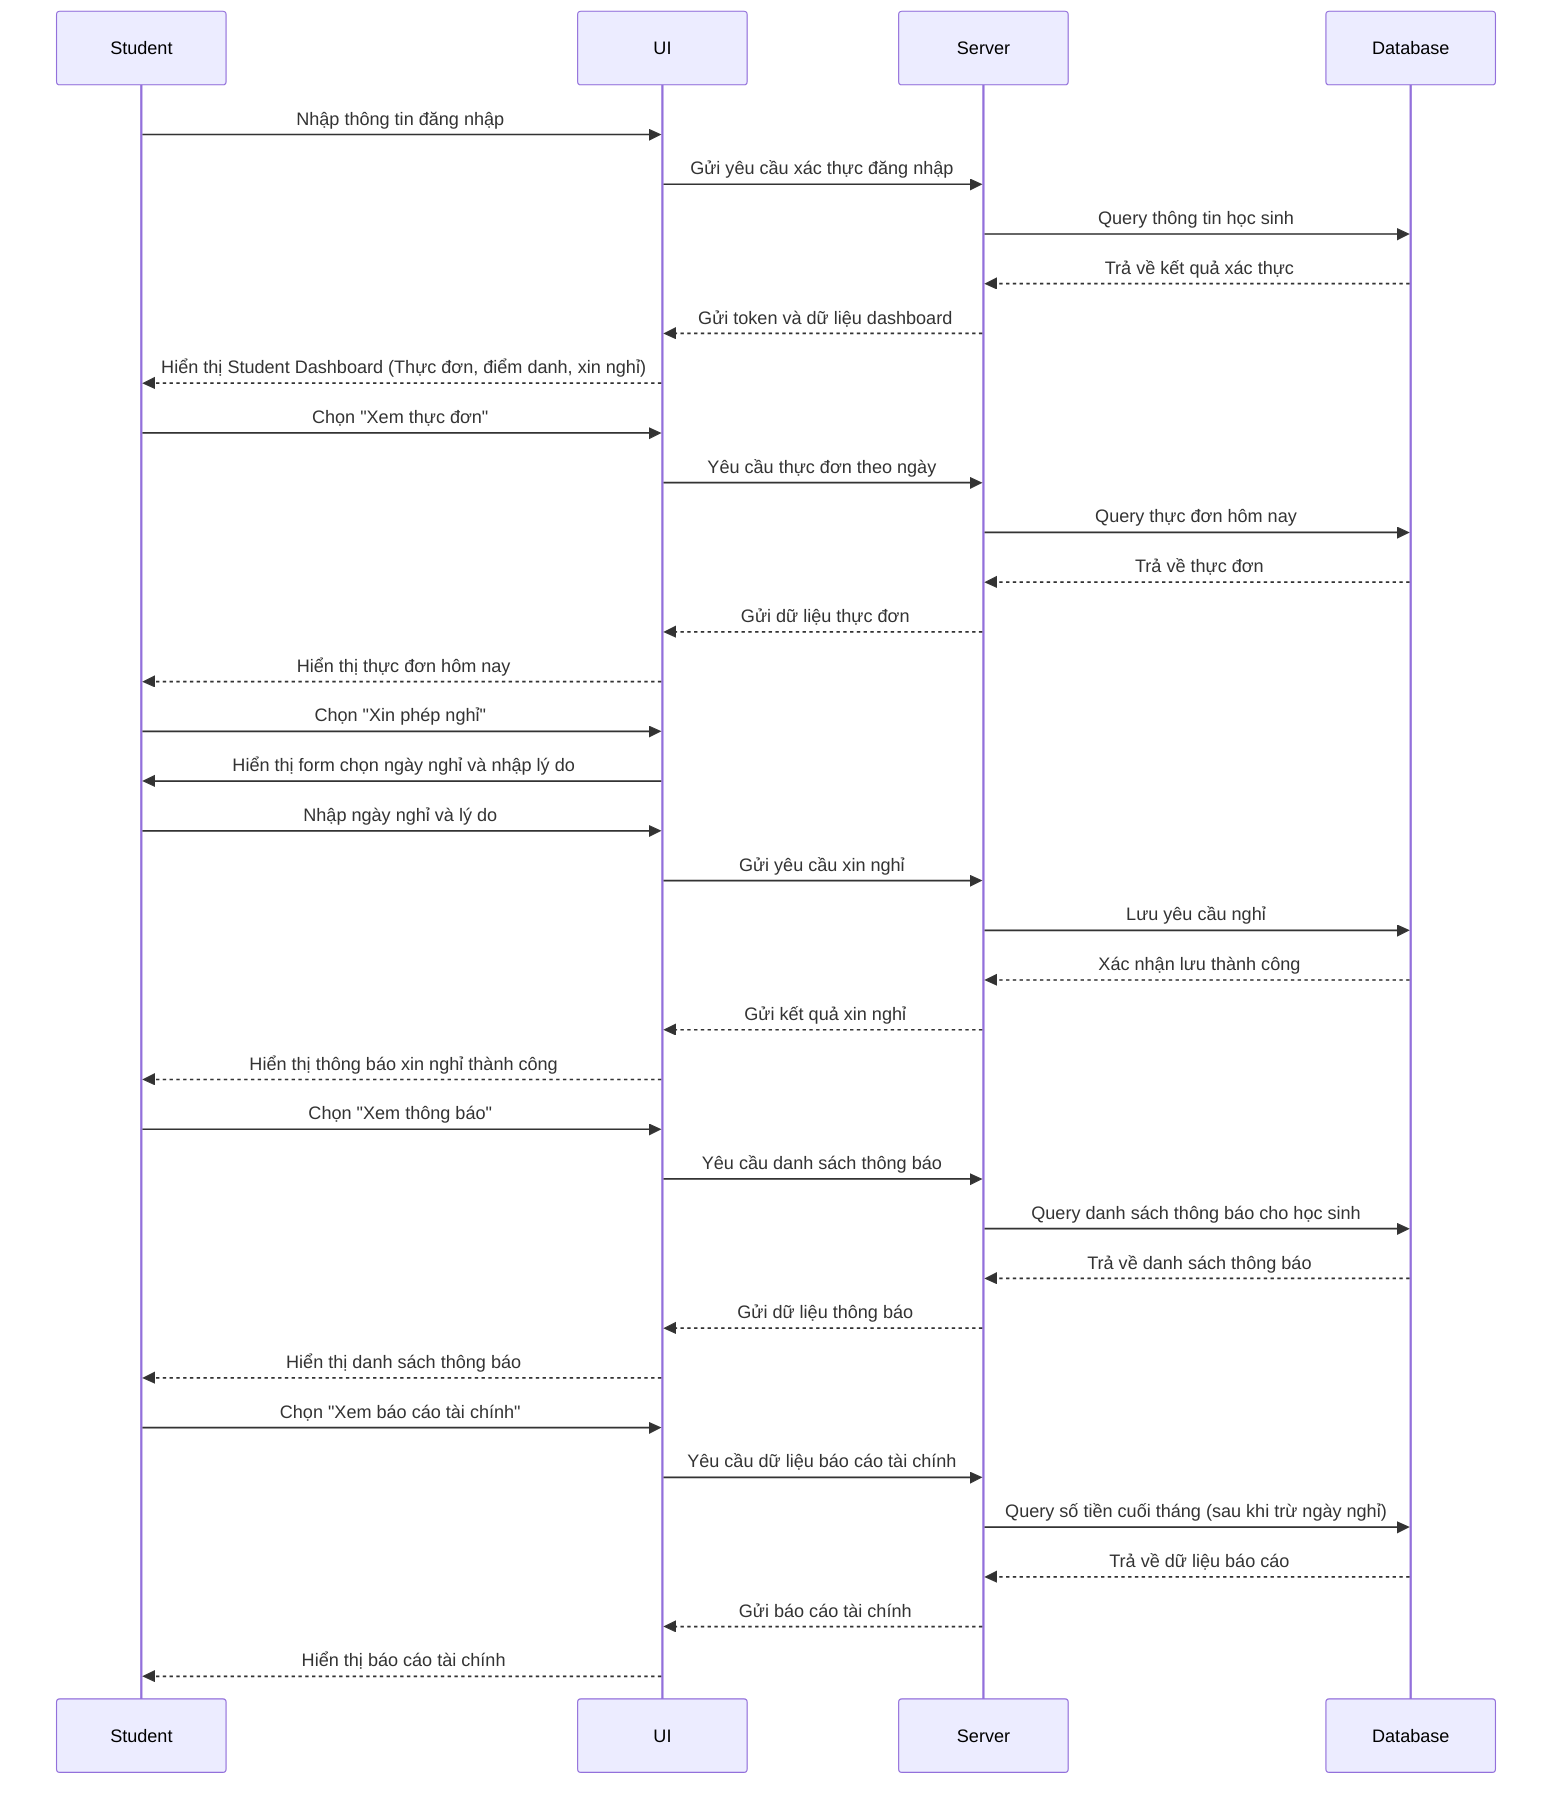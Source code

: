 sequenceDiagram
    participant Student
    participant UI
    participant Server
    participant Database

    %% Đăng nhập và hiển thị Dashboard
    Student->>UI: Nhập thông tin đăng nhập
    UI->>Server: Gửi yêu cầu xác thực đăng nhập
    Server->>Database: Query thông tin học sinh
    Database-->>Server: Trả về kết quả xác thực
    Server-->>UI: Gửi token và dữ liệu dashboard
    UI-->>Student: Hiển thị Student Dashboard (Thực đơn, điểm danh, xin nghỉ)

    %% Xem thực đơn
    Student->>UI: Chọn "Xem thực đơn"
    UI->>Server: Yêu cầu thực đơn theo ngày
    Server->>Database: Query thực đơn hôm nay
    Database-->>Server: Trả về thực đơn
    Server-->>UI: Gửi dữ liệu thực đơn
    UI-->>Student: Hiển thị thực đơn hôm nay

    %% Xin phép nghỉ
    Student->>UI: Chọn "Xin phép nghỉ"
    UI->>Student: Hiển thị form chọn ngày nghỉ và nhập lý do
    Student->>UI: Nhập ngày nghỉ và lý do
    UI->>Server: Gửi yêu cầu xin nghỉ
    Server->>Database: Lưu yêu cầu nghỉ
    Database-->>Server: Xác nhận lưu thành công
    Server-->>UI: Gửi kết quả xin nghỉ
    UI-->>Student: Hiển thị thông báo xin nghỉ thành công

    %% Xem thông báo từ giáo viên/admin
    Student->>UI: Chọn "Xem thông báo"
    UI->>Server: Yêu cầu danh sách thông báo
    Server->>Database: Query danh sách thông báo cho học sinh
    Database-->>Server: Trả về danh sách thông báo
    Server-->>UI: Gửi dữ liệu thông báo
    UI-->>Student: Hiển thị danh sách thông báo

    %% Xem báo cáo tài chính
    Student->>UI: Chọn "Xem báo cáo tài chính"
    UI->>Server: Yêu cầu dữ liệu báo cáo tài chính
    Server->>Database: Query số tiền cuối tháng (sau khi trừ ngày nghỉ)
    Database-->>Server: Trả về dữ liệu báo cáo
    Server-->>UI: Gửi báo cáo tài chính
    UI-->>Student: Hiển thị báo cáo tài chính
